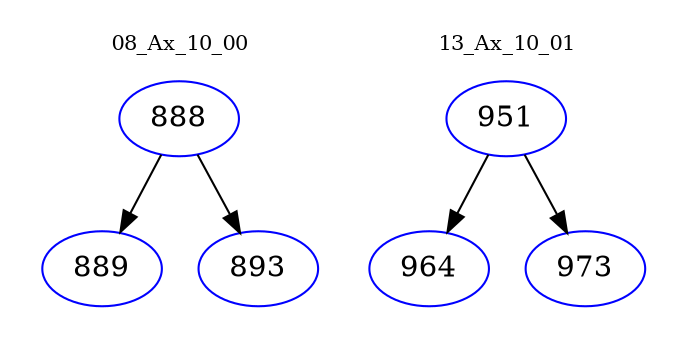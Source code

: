 digraph{
subgraph cluster_0 {
color = white
label = "08_Ax_10_00";
fontsize=10;
T0_888 [label="888", color="blue"]
T0_888 -> T0_889 [color="black"]
T0_889 [label="889", color="blue"]
T0_888 -> T0_893 [color="black"]
T0_893 [label="893", color="blue"]
}
subgraph cluster_1 {
color = white
label = "13_Ax_10_01";
fontsize=10;
T1_951 [label="951", color="blue"]
T1_951 -> T1_964 [color="black"]
T1_964 [label="964", color="blue"]
T1_951 -> T1_973 [color="black"]
T1_973 [label="973", color="blue"]
}
}
